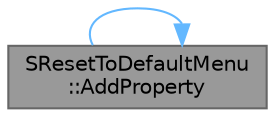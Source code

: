 digraph "SResetToDefaultMenu::AddProperty"
{
 // INTERACTIVE_SVG=YES
 // LATEX_PDF_SIZE
  bgcolor="transparent";
  edge [fontname=Helvetica,fontsize=10,labelfontname=Helvetica,labelfontsize=10];
  node [fontname=Helvetica,fontsize=10,shape=box,height=0.2,width=0.4];
  rankdir="LR";
  Node1 [id="Node000001",label="SResetToDefaultMenu\l::AddProperty",height=0.2,width=0.4,color="gray40", fillcolor="grey60", style="filled", fontcolor="black",tooltip="Adds a new property to the menu that is displayed when a user clicks the reset to default button."];
  Node1 -> Node1 [id="edge1_Node000001_Node000001",color="steelblue1",style="solid",tooltip=" "];
}

